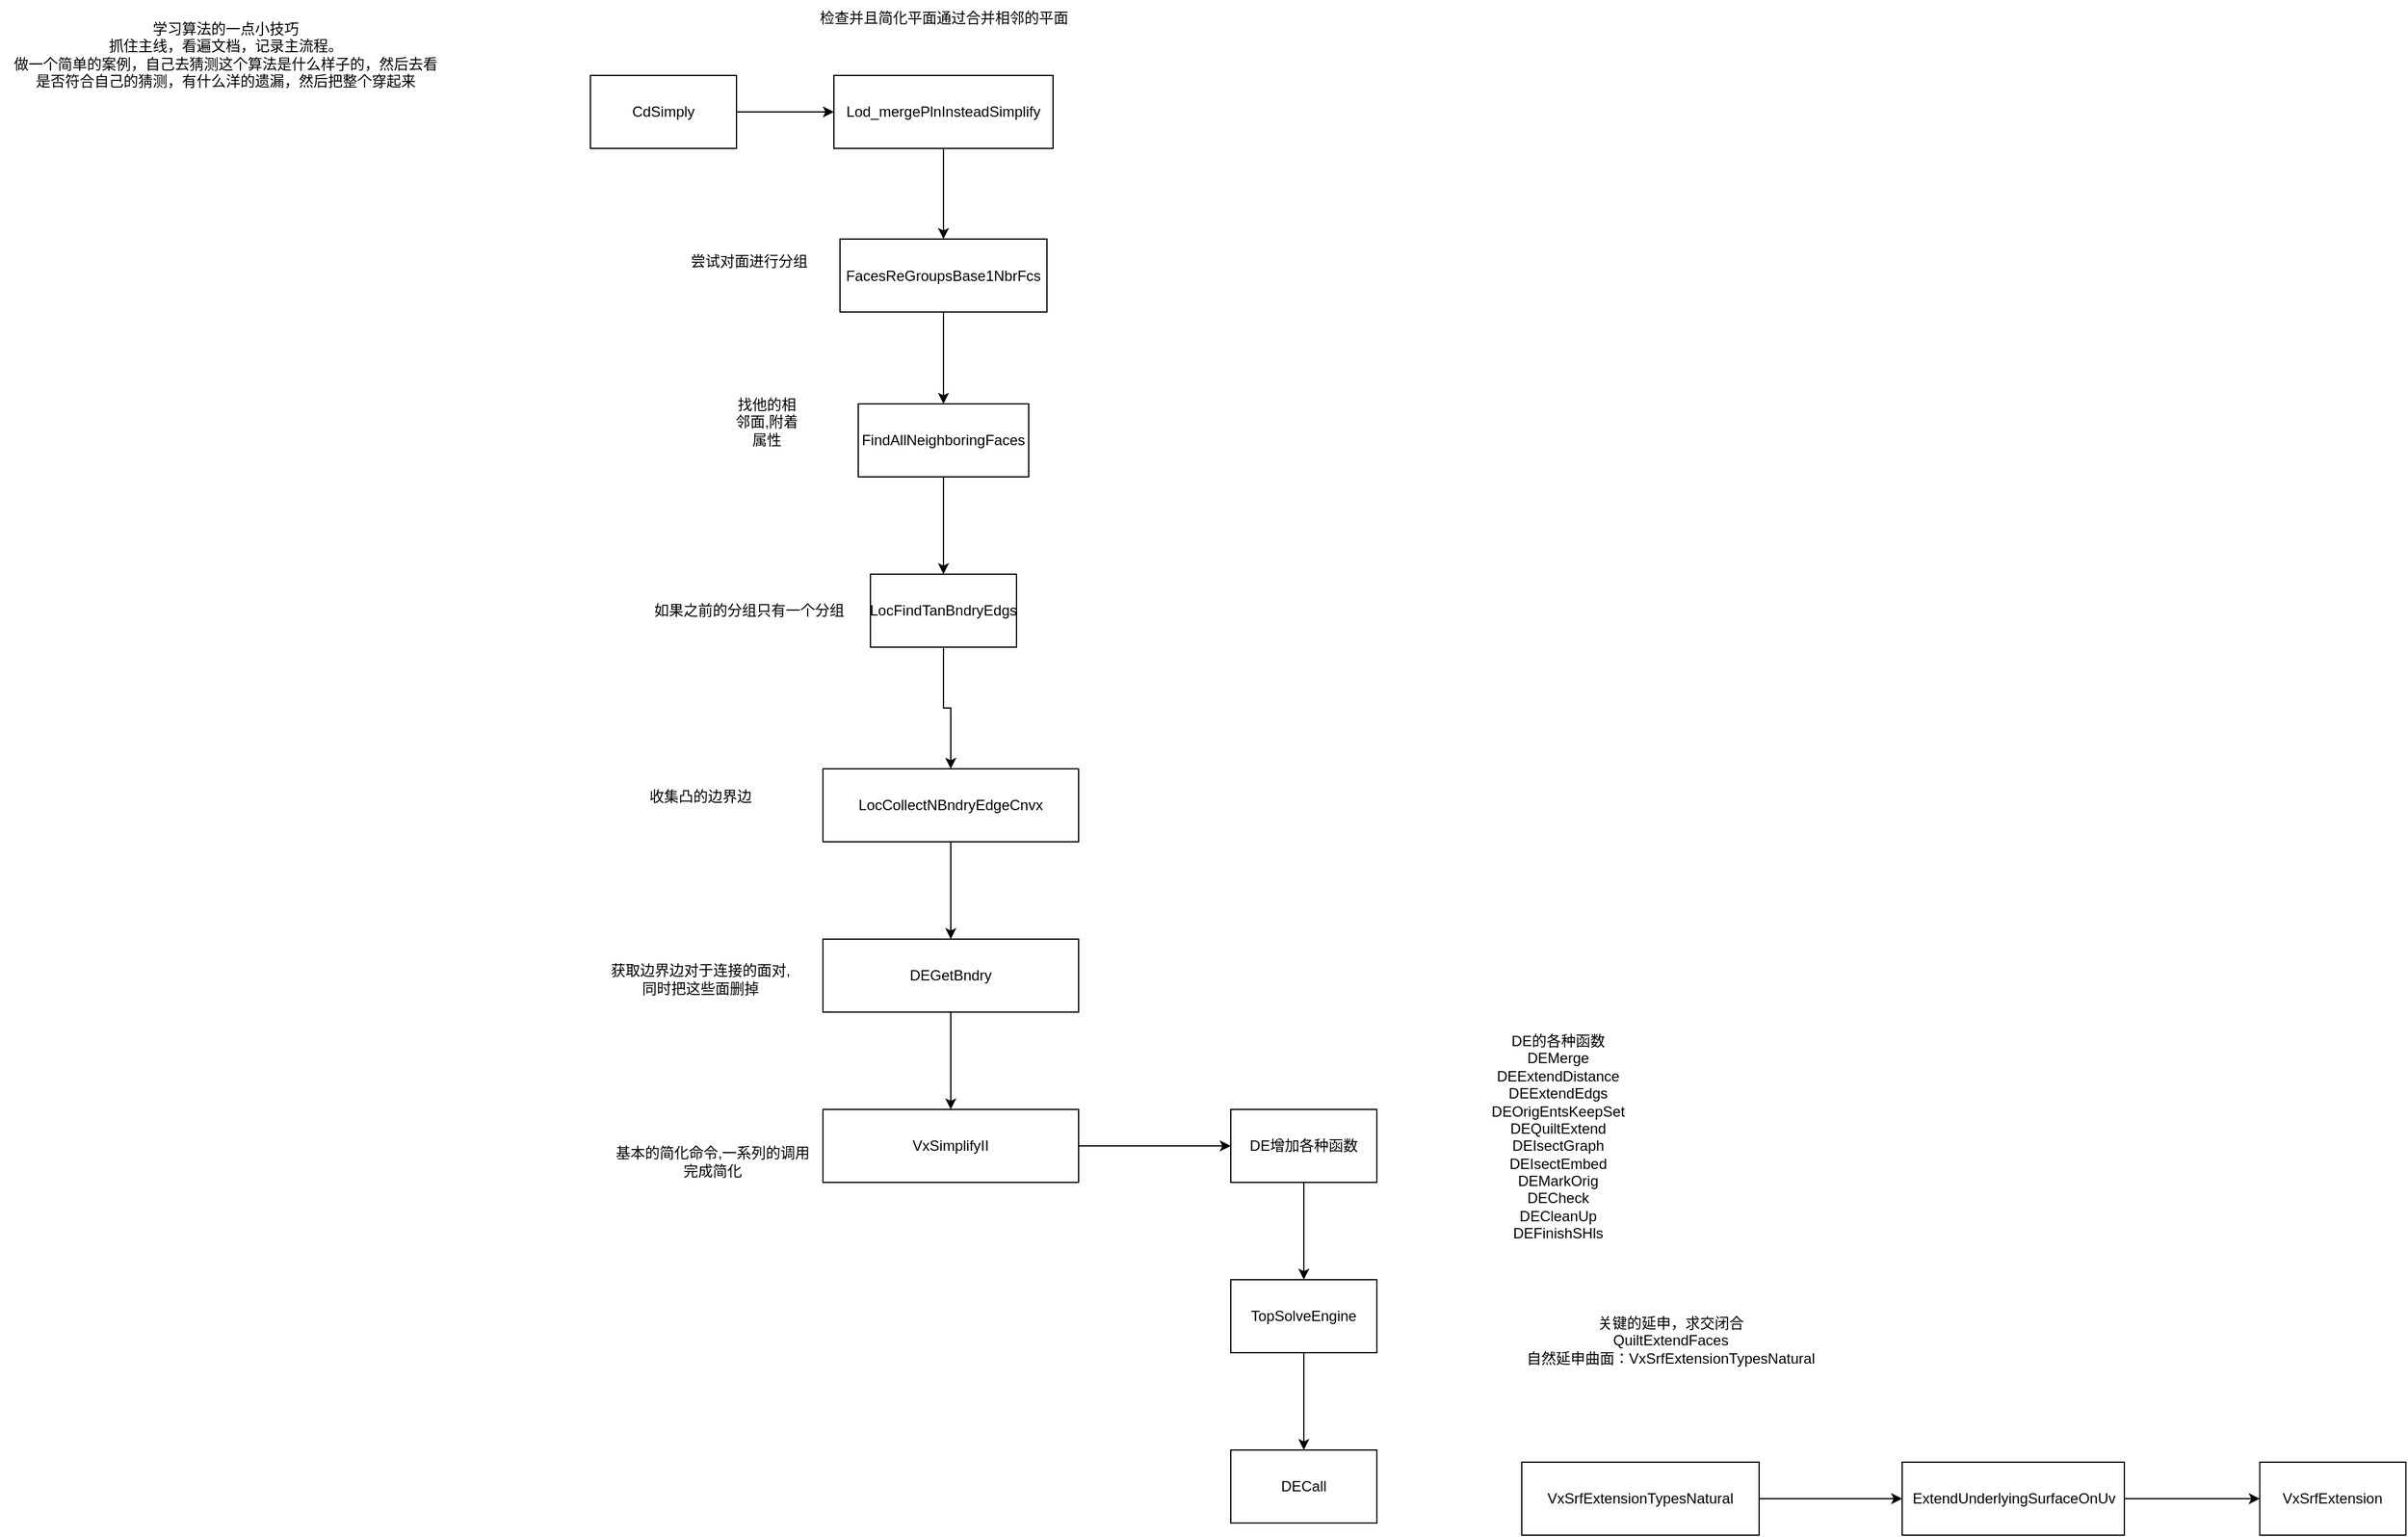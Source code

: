 <mxfile version="26.1.3">
  <diagram name="第 1 页" id="YE1NN4_8z4oJuWLOnsad">
    <mxGraphModel dx="954" dy="558" grid="1" gridSize="10" guides="1" tooltips="1" connect="1" arrows="1" fold="1" page="1" pageScale="1" pageWidth="827" pageHeight="1169" math="0" shadow="0">
      <root>
        <mxCell id="0" />
        <mxCell id="1" parent="0" />
        <mxCell id="48JCw_21CysS1-TrN_gO-3" value="" style="edgeStyle=orthogonalEdgeStyle;rounded=0;orthogonalLoop=1;jettySize=auto;html=1;" parent="1" source="48JCw_21CysS1-TrN_gO-1" target="48JCw_21CysS1-TrN_gO-2" edge="1">
          <mxGeometry relative="1" as="geometry" />
        </mxCell>
        <mxCell id="48JCw_21CysS1-TrN_gO-1" value="CdSimply" style="rounded=0;whiteSpace=wrap;html=1;" parent="1" vertex="1">
          <mxGeometry x="1050" y="390" width="120" height="60" as="geometry" />
        </mxCell>
        <mxCell id="48JCw_21CysS1-TrN_gO-5" value="" style="edgeStyle=orthogonalEdgeStyle;rounded=0;orthogonalLoop=1;jettySize=auto;html=1;" parent="1" source="48JCw_21CysS1-TrN_gO-9" target="48JCw_21CysS1-TrN_gO-4" edge="1">
          <mxGeometry relative="1" as="geometry" />
        </mxCell>
        <mxCell id="48JCw_21CysS1-TrN_gO-2" value="Lod_mergePlnInsteadSimplify" style="rounded=0;whiteSpace=wrap;html=1;" parent="1" vertex="1">
          <mxGeometry x="1250" y="390" width="180" height="60" as="geometry" />
        </mxCell>
        <mxCell id="48JCw_21CysS1-TrN_gO-13" value="" style="edgeStyle=orthogonalEdgeStyle;rounded=0;orthogonalLoop=1;jettySize=auto;html=1;" parent="1" source="48JCw_21CysS1-TrN_gO-4" target="48JCw_21CysS1-TrN_gO-12" edge="1">
          <mxGeometry relative="1" as="geometry" />
        </mxCell>
        <mxCell id="48JCw_21CysS1-TrN_gO-4" value="FindAllNeighboringFaces" style="rounded=0;whiteSpace=wrap;html=1;" parent="1" vertex="1">
          <mxGeometry x="1270" y="660" width="140" height="60" as="geometry" />
        </mxCell>
        <mxCell id="48JCw_21CysS1-TrN_gO-7" value="检查并且简化平面通过合并相邻的平面" style="text;html=1;align=center;verticalAlign=middle;resizable=0;points=[];autosize=1;strokeColor=none;fillColor=none;" parent="1" vertex="1">
          <mxGeometry x="1225" y="328" width="230" height="30" as="geometry" />
        </mxCell>
        <mxCell id="48JCw_21CysS1-TrN_gO-8" value="找他的相邻面,附着属性" style="text;html=1;align=center;verticalAlign=middle;whiteSpace=wrap;rounded=0;" parent="1" vertex="1">
          <mxGeometry x="1165" y="660" width="60" height="30" as="geometry" />
        </mxCell>
        <mxCell id="48JCw_21CysS1-TrN_gO-10" value="" style="edgeStyle=orthogonalEdgeStyle;rounded=0;orthogonalLoop=1;jettySize=auto;html=1;" parent="1" source="48JCw_21CysS1-TrN_gO-2" target="48JCw_21CysS1-TrN_gO-9" edge="1">
          <mxGeometry relative="1" as="geometry">
            <mxPoint x="1340" y="450" as="sourcePoint" />
            <mxPoint x="1350" y="610" as="targetPoint" />
          </mxGeometry>
        </mxCell>
        <mxCell id="48JCw_21CysS1-TrN_gO-9" value="FacesReGroupsBase1NbrFcs" style="rounded=0;whiteSpace=wrap;html=1;" parent="1" vertex="1">
          <mxGeometry x="1255" y="524.5" width="170" height="60" as="geometry" />
        </mxCell>
        <mxCell id="48JCw_21CysS1-TrN_gO-11" value="尝试对面进行分组" style="text;html=1;align=center;verticalAlign=middle;resizable=0;points=[];autosize=1;strokeColor=none;fillColor=none;" parent="1" vertex="1">
          <mxGeometry x="1120" y="528" width="120" height="30" as="geometry" />
        </mxCell>
        <mxCell id="48JCw_21CysS1-TrN_gO-16" value="" style="edgeStyle=orthogonalEdgeStyle;rounded=0;orthogonalLoop=1;jettySize=auto;html=1;" parent="1" source="48JCw_21CysS1-TrN_gO-12" target="48JCw_21CysS1-TrN_gO-15" edge="1">
          <mxGeometry relative="1" as="geometry" />
        </mxCell>
        <mxCell id="48JCw_21CysS1-TrN_gO-12" value="LocFindTanBndryEdgs" style="whiteSpace=wrap;html=1;rounded=0;" parent="1" vertex="1">
          <mxGeometry x="1280" y="800" width="120" height="60" as="geometry" />
        </mxCell>
        <mxCell id="48JCw_21CysS1-TrN_gO-14" value="如果之前的分组只有一个分组" style="text;html=1;align=center;verticalAlign=middle;resizable=0;points=[];autosize=1;strokeColor=none;fillColor=none;" parent="1" vertex="1">
          <mxGeometry x="1090" y="815" width="180" height="30" as="geometry" />
        </mxCell>
        <mxCell id="48JCw_21CysS1-TrN_gO-19" value="" style="edgeStyle=orthogonalEdgeStyle;rounded=0;orthogonalLoop=1;jettySize=auto;html=1;" parent="1" source="48JCw_21CysS1-TrN_gO-15" target="48JCw_21CysS1-TrN_gO-18" edge="1">
          <mxGeometry relative="1" as="geometry" />
        </mxCell>
        <mxCell id="48JCw_21CysS1-TrN_gO-15" value="LocCollectNBndryEdgeCnvx" style="whiteSpace=wrap;html=1;rounded=0;" parent="1" vertex="1">
          <mxGeometry x="1241" y="960" width="210" height="60" as="geometry" />
        </mxCell>
        <mxCell id="48JCw_21CysS1-TrN_gO-17" value="收集凸的边界边" style="text;html=1;align=center;verticalAlign=middle;resizable=0;points=[];autosize=1;strokeColor=none;fillColor=none;" parent="1" vertex="1">
          <mxGeometry x="1085" y="968" width="110" height="30" as="geometry" />
        </mxCell>
        <mxCell id="48JCw_21CysS1-TrN_gO-22" value="" style="edgeStyle=orthogonalEdgeStyle;rounded=0;orthogonalLoop=1;jettySize=auto;html=1;" parent="1" source="48JCw_21CysS1-TrN_gO-18" target="48JCw_21CysS1-TrN_gO-21" edge="1">
          <mxGeometry relative="1" as="geometry" />
        </mxCell>
        <mxCell id="48JCw_21CysS1-TrN_gO-18" value="DEGetBndry" style="whiteSpace=wrap;html=1;rounded=0;" parent="1" vertex="1">
          <mxGeometry x="1241" y="1100" width="210" height="60" as="geometry" />
        </mxCell>
        <mxCell id="48JCw_21CysS1-TrN_gO-20" value="获取边界边对于连接的面对,&lt;div&gt;同时把这些面删掉&lt;/div&gt;" style="text;html=1;align=center;verticalAlign=middle;resizable=0;points=[];autosize=1;strokeColor=none;fillColor=none;" parent="1" vertex="1">
          <mxGeometry x="1055" y="1113" width="170" height="40" as="geometry" />
        </mxCell>
        <mxCell id="48JCw_21CysS1-TrN_gO-25" value="" style="edgeStyle=orthogonalEdgeStyle;rounded=0;orthogonalLoop=1;jettySize=auto;html=1;" parent="1" source="48JCw_21CysS1-TrN_gO-21" target="48JCw_21CysS1-TrN_gO-24" edge="1">
          <mxGeometry relative="1" as="geometry" />
        </mxCell>
        <mxCell id="48JCw_21CysS1-TrN_gO-21" value="VxSimplifyII" style="whiteSpace=wrap;html=1;rounded=0;" parent="1" vertex="1">
          <mxGeometry x="1241" y="1240" width="210" height="60" as="geometry" />
        </mxCell>
        <mxCell id="48JCw_21CysS1-TrN_gO-23" value="基本的简化命令,一系列的调用&lt;div&gt;完成简化&lt;/div&gt;" style="text;html=1;align=center;verticalAlign=middle;resizable=0;points=[];autosize=1;strokeColor=none;fillColor=none;" parent="1" vertex="1">
          <mxGeometry x="1060" y="1263" width="180" height="40" as="geometry" />
        </mxCell>
        <mxCell id="48JCw_21CysS1-TrN_gO-27" value="" style="edgeStyle=orthogonalEdgeStyle;rounded=0;orthogonalLoop=1;jettySize=auto;html=1;" parent="1" source="48JCw_21CysS1-TrN_gO-24" target="48JCw_21CysS1-TrN_gO-26" edge="1">
          <mxGeometry relative="1" as="geometry" />
        </mxCell>
        <mxCell id="48JCw_21CysS1-TrN_gO-24" value="DE增加各种函数" style="whiteSpace=wrap;html=1;rounded=0;" parent="1" vertex="1">
          <mxGeometry x="1576" y="1240" width="120" height="60" as="geometry" />
        </mxCell>
        <mxCell id="48JCw_21CysS1-TrN_gO-30" value="" style="edgeStyle=orthogonalEdgeStyle;rounded=0;orthogonalLoop=1;jettySize=auto;html=1;" parent="1" source="48JCw_21CysS1-TrN_gO-26" target="48JCw_21CysS1-TrN_gO-29" edge="1">
          <mxGeometry relative="1" as="geometry" />
        </mxCell>
        <mxCell id="48JCw_21CysS1-TrN_gO-26" value="TopSolveEngine" style="whiteSpace=wrap;html=1;rounded=0;" parent="1" vertex="1">
          <mxGeometry x="1576" y="1380" width="120" height="60" as="geometry" />
        </mxCell>
        <mxCell id="48JCw_21CysS1-TrN_gO-28" value="DE的各种函数&lt;div&gt;DEMerge&lt;/div&gt;&lt;div&gt;DEExtendDistance&lt;/div&gt;&lt;div&gt;DEExtendEdgs&lt;/div&gt;&lt;div&gt;DEOrigEntsKeepSet&lt;/div&gt;&lt;div&gt;DEQuiltExtend&lt;/div&gt;&lt;div&gt;DEIsectGraph&lt;/div&gt;&lt;div&gt;DEIsectEmbed&lt;/div&gt;&lt;div&gt;DEMarkOrig&lt;/div&gt;&lt;div&gt;DECheck&lt;/div&gt;&lt;div&gt;DECleanUp&lt;/div&gt;&lt;div&gt;DEFinishSHls&lt;/div&gt;&lt;div&gt;&lt;br&gt;&lt;/div&gt;" style="text;html=1;align=center;verticalAlign=middle;whiteSpace=wrap;rounded=0;" parent="1" vertex="1">
          <mxGeometry x="1750" y="1150" width="190" height="240" as="geometry" />
        </mxCell>
        <mxCell id="48JCw_21CysS1-TrN_gO-29" value="DECall" style="whiteSpace=wrap;html=1;rounded=0;" parent="1" vertex="1">
          <mxGeometry x="1576" y="1520" width="120" height="60" as="geometry" />
        </mxCell>
        <mxCell id="T1iFM9B9spnHlJ45qVsO-1" value="关键的延申，求交闭合&lt;div&gt;QuiltExtendFaces&lt;/div&gt;&lt;div&gt;自然延申曲面：VxSrfExtensionTypesNatural&lt;/div&gt;" style="text;html=1;align=center;verticalAlign=middle;whiteSpace=wrap;rounded=0;" parent="1" vertex="1">
          <mxGeometry x="1815" y="1400" width="245" height="60" as="geometry" />
        </mxCell>
        <mxCell id="T1iFM9B9spnHlJ45qVsO-2" value="学习算法的一点小技巧&lt;div&gt;抓住主线，看遍文档，记录主流程。&lt;/div&gt;&lt;div&gt;做一个简单的案例，自己去猜测这个算法是什么样子的，然后去看&lt;/div&gt;&lt;div&gt;是否符合自己的猜测，有什么洋的遗漏，然后把整个穿起来&lt;/div&gt;" style="text;html=1;align=center;verticalAlign=middle;resizable=0;points=[];autosize=1;strokeColor=none;fillColor=none;" parent="1" vertex="1">
          <mxGeometry x="565" y="338" width="370" height="70" as="geometry" />
        </mxCell>
        <mxCell id="sCZ3I9kJR1AS0J6Xopey-4" value="" style="edgeStyle=orthogonalEdgeStyle;rounded=0;orthogonalLoop=1;jettySize=auto;html=1;" parent="1" source="sCZ3I9kJR1AS0J6Xopey-2" target="sCZ3I9kJR1AS0J6Xopey-3" edge="1">
          <mxGeometry relative="1" as="geometry" />
        </mxCell>
        <mxCell id="sCZ3I9kJR1AS0J6Xopey-2" value="&lt;br&gt;&lt;span style=&quot;color: rgb(0, 0, 0); font-family: Helvetica; font-size: 12px; font-style: normal; font-variant-ligatures: normal; font-variant-caps: normal; font-weight: 400; letter-spacing: normal; orphans: 2; text-align: center; text-indent: 0px; text-transform: none; widows: 2; word-spacing: 0px; -webkit-text-stroke-width: 0px; white-space: normal; background-color: rgb(251, 251, 251); text-decoration-thickness: initial; text-decoration-style: initial; text-decoration-color: initial; float: none; display: inline !important;&quot;&gt;VxSrfExtensionTypesNatural&lt;/span&gt;&lt;div&gt;&lt;br/&gt;&lt;/div&gt;" style="rounded=0;whiteSpace=wrap;html=1;" parent="1" vertex="1">
          <mxGeometry x="1815" y="1530" width="195" height="60" as="geometry" />
        </mxCell>
        <mxCell id="sCZ3I9kJR1AS0J6Xopey-6" value="" style="edgeStyle=orthogonalEdgeStyle;rounded=0;orthogonalLoop=1;jettySize=auto;html=1;" parent="1" source="sCZ3I9kJR1AS0J6Xopey-3" target="sCZ3I9kJR1AS0J6Xopey-5" edge="1">
          <mxGeometry relative="1" as="geometry" />
        </mxCell>
        <mxCell id="sCZ3I9kJR1AS0J6Xopey-3" value="ExtendUnderlyingSurfaceOnUv" style="whiteSpace=wrap;html=1;rounded=0;" parent="1" vertex="1">
          <mxGeometry x="2127.5" y="1530" width="182.5" height="60" as="geometry" />
        </mxCell>
        <mxCell id="sCZ3I9kJR1AS0J6Xopey-5" value="VxSrfExtension" style="whiteSpace=wrap;html=1;rounded=0;" parent="1" vertex="1">
          <mxGeometry x="2421.25" y="1530" width="120" height="60" as="geometry" />
        </mxCell>
      </root>
    </mxGraphModel>
  </diagram>
</mxfile>
